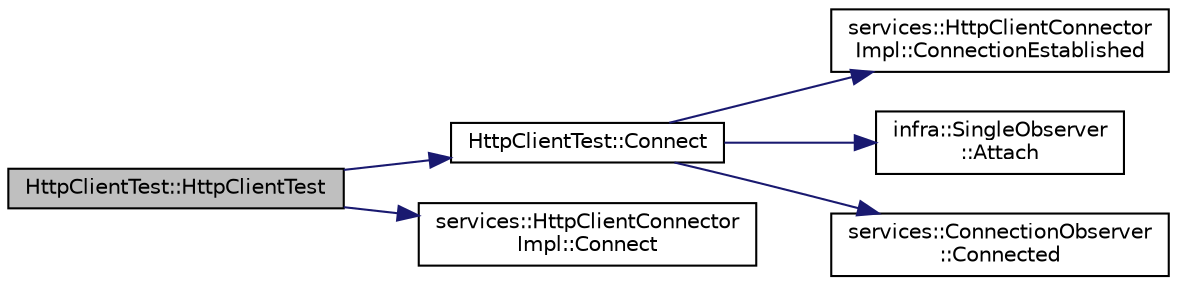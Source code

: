 digraph "HttpClientTest::HttpClientTest"
{
 // INTERACTIVE_SVG=YES
  edge [fontname="Helvetica",fontsize="10",labelfontname="Helvetica",labelfontsize="10"];
  node [fontname="Helvetica",fontsize="10",shape=record];
  rankdir="LR";
  Node0 [label="HttpClientTest::HttpClientTest",height=0.2,width=0.4,color="black", fillcolor="grey75", style="filled", fontcolor="black"];
  Node0 -> Node1 [color="midnightblue",fontsize="10",style="solid",fontname="Helvetica"];
  Node1 [label="HttpClientTest::Connect",height=0.2,width=0.4,color="black", fillcolor="white", style="filled",URL="$de/d64/class_http_client_test.html#a8ccf0a4bb57b88f753942a4deb63607e"];
  Node1 -> Node2 [color="midnightblue",fontsize="10",style="solid",fontname="Helvetica"];
  Node2 [label="services::HttpClientConnector\lImpl::ConnectionEstablished",height=0.2,width=0.4,color="black", fillcolor="white", style="filled",URL="$d6/dd2/classservices_1_1_http_client_connector_impl.html#aa905d48d98d1e333514bfa5a2528aa77"];
  Node1 -> Node3 [color="midnightblue",fontsize="10",style="solid",fontname="Helvetica"];
  Node3 [label="infra::SingleObserver\l::Attach",height=0.2,width=0.4,color="black", fillcolor="white", style="filled",URL="$dc/d4c/classinfra_1_1_single_observer.html#a7691ac8d2aa56fb17be6a73d1b47e9b5"];
  Node1 -> Node4 [color="midnightblue",fontsize="10",style="solid",fontname="Helvetica"];
  Node4 [label="services::ConnectionObserver\l::Connected",height=0.2,width=0.4,color="black", fillcolor="white", style="filled",URL="$dc/de5/classservices_1_1_connection_observer.html#a0d525f5750b4f4d86d8b3b92915491f9"];
  Node0 -> Node5 [color="midnightblue",fontsize="10",style="solid",fontname="Helvetica"];
  Node5 [label="services::HttpClientConnector\lImpl::Connect",height=0.2,width=0.4,color="black", fillcolor="white", style="filled",URL="$d6/dd2/classservices_1_1_http_client_connector_impl.html#a62cac349dc6f8409cc4d694d56701163"];
}
